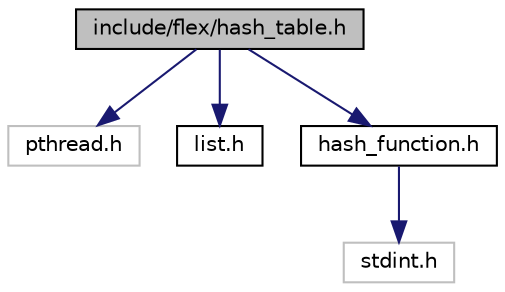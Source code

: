 digraph "include/flex/hash_table.h"
{
  edge [fontname="Helvetica",fontsize="10",labelfontname="Helvetica",labelfontsize="10"];
  node [fontname="Helvetica",fontsize="10",shape=record];
  Node1 [label="include/flex/hash_table.h",height=0.2,width=0.4,color="black", fillcolor="grey75", style="filled", fontcolor="black"];
  Node1 -> Node2 [color="midnightblue",fontsize="10",style="solid"];
  Node2 [label="pthread.h",height=0.2,width=0.4,color="grey75", fillcolor="white", style="filled"];
  Node1 -> Node3 [color="midnightblue",fontsize="10",style="solid"];
  Node3 [label="list.h",height=0.2,width=0.4,color="black", fillcolor="white", style="filled",URL="$include_2flex_2list_8h.html"];
  Node1 -> Node4 [color="midnightblue",fontsize="10",style="solid"];
  Node4 [label="hash_function.h",height=0.2,width=0.4,color="black", fillcolor="white", style="filled",URL="$include_2flex_2hash__function_8h.html"];
  Node4 -> Node5 [color="midnightblue",fontsize="10",style="solid"];
  Node5 [label="stdint.h",height=0.2,width=0.4,color="grey75", fillcolor="white", style="filled"];
}
